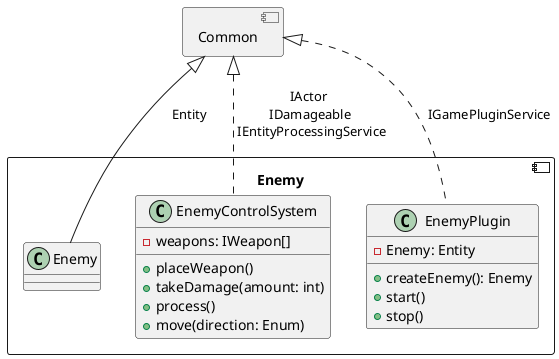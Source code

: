 @startuml
component Common {
}

component Enemy {
    class Enemy {
    }

    class EnemyControlSystem {
    - weapons: IWeapon[]
    + placeWeapon()
    + takeDamage(amount: int)
    + process()
    + move(direction: Enum)
    }

    class EnemyPlugin {
    - Enemy: Entity
    + createEnemy(): Enemy
    + start()
    + stop()
    }

    skinparam SequenceMessageAlign center
    Common <|-- Enemy.Enemy: Entity
    Common <|.. Enemy.EnemyControlSystem: IActor \n IDamageable \n IEntityProcessingService
    Common <|.. Enemy.EnemyPlugin: IGamePluginService
}



@enduml